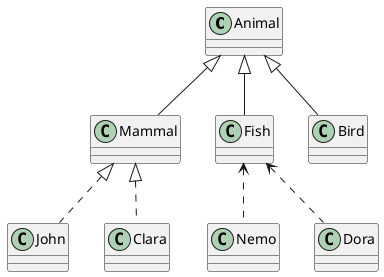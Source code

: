 @startuml

class Animal
{

}
class Mammal
{

}
class Fish
{

}
class Bird
{

}

Animal <|-- Mammal

Animal <|-- Fish
Animal <|-- Bird

Mammal <|.. John
Mammal <|.. Clara

Fish <.. Nemo
Fish <.. Dora

           
@enduml